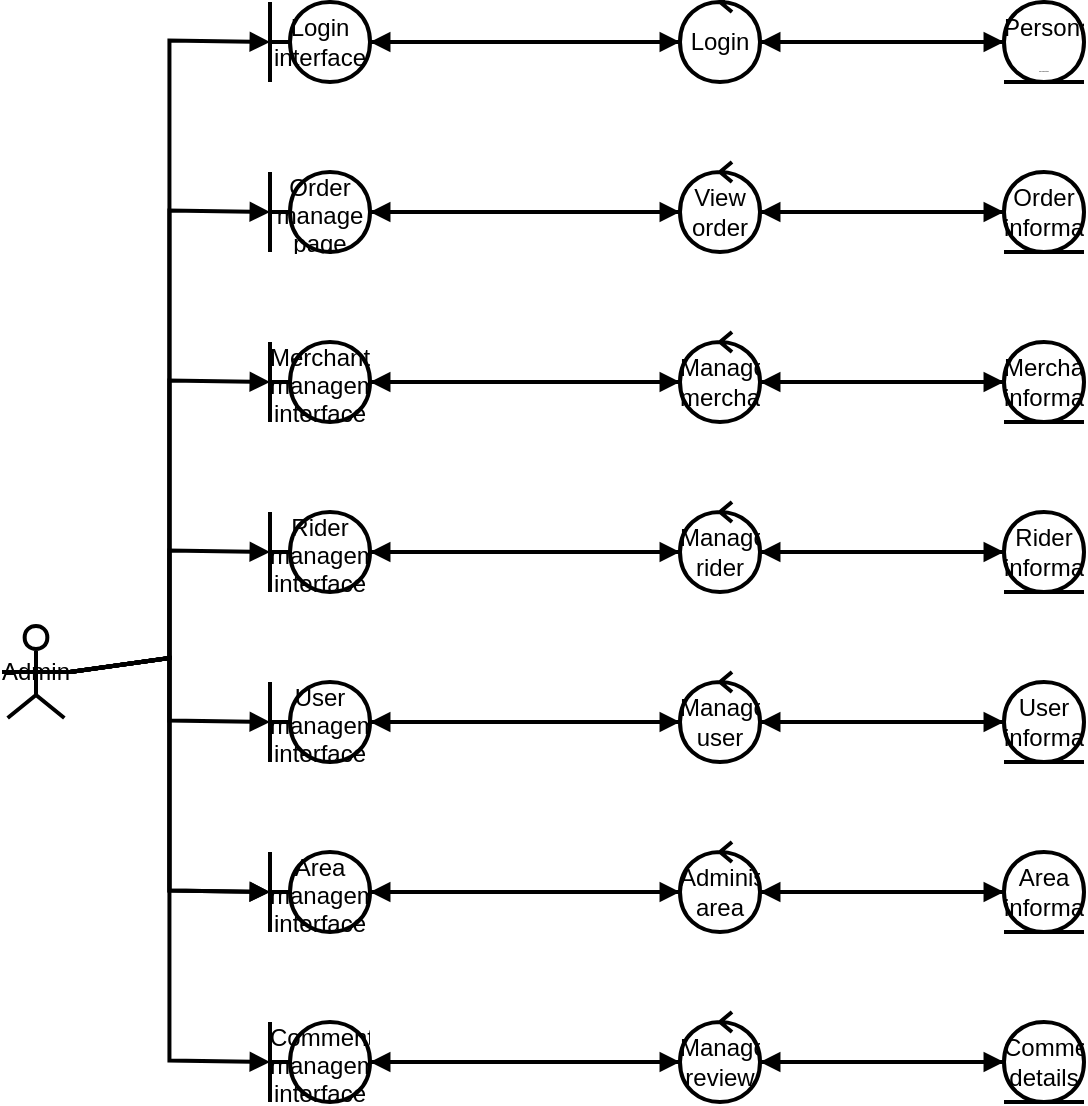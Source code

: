 <mxfile version="24.7.17">
  <diagram name="Page-1" id="Page-1">
    <mxGraphModel dx="729" dy="346" grid="1" gridSize="10" guides="1" tooltips="1" connect="1" arrows="1" fold="1" page="1" pageScale="1" pageWidth="827" pageHeight="1169" math="0" shadow="0">
      <root>
        <mxCell id="0" />
        <mxCell id="1" parent="0" />
        <UserObject label="&lt;div style=&quot;font-size: 1px&quot;&gt;&lt;p style=&quot;text-align:center;margin-left:0;margin-right:0;margin-top:0px;margin-bottom:0px;text-indent:0;vertical-align:middle;direction:ltr;&quot;&gt;&lt;font style=&quot;font-size:12px;font-family:0;color:#000000;direction:ltr;letter-spacing:0px;line-height:120%;opacity:1&quot;&gt;Admin&lt;/font&gt;&lt;/p&gt;&lt;/div&gt;" tags="Background" id="2">
          <mxCell style="verticalAlign=middle;align=center;overflow=width;vsdxID=1;fillColor=#FFFFFF;gradientColor=none;shape=stencil(rZNBDoIwEEVP06VNOyMga8R7EAFpRCAFFG4vOBioFcPC3fTz/p9mmDIM6iyqEgaibnR5TR4qbjKGRwagiizRqhkqhiHDIC11ctFlW8R0rqKRHKtbeR8TOvIhcsTRBaInRQJ3XsKJ+HOrySBtxyTt9lx6JHVAkutyd5J6sCm0KdzWfmmZJPCt9stLgk2hTa20N6flCGNUYKC5KtZRb3uq9yP1YP0tIf4S7Mt5rBuSzWBHrAe/Y76zQzFvZqrynBZ7+f1zkweJXgGGTw==);strokeColor=#000000;strokeWidth=2;spacingTop=-3;spacingBottom=-3;spacingLeft=-3;spacingRight=-3;points=[];labelBackgroundColor=none;rounded=0;html=1;whiteSpace=wrap;" parent="1" vertex="1">
            <mxGeometry x="13" y="400" width="34" height="46" as="geometry" />
          </mxCell>
        </UserObject>
        <UserObject label="&lt;div style=&quot;font-size: 1px&quot;&gt;&lt;p style=&quot;text-align:center;margin-left:0;margin-right:0;margin-top:0px;margin-bottom:0px;text-indent:0;vertical-align:middle;direction:ltr;&quot;&gt;&lt;font style=&quot;font-size:12px;font-family:0;color:#000000;direction:ltr;letter-spacing:0px;line-height:120%;opacity:1&quot;&gt;Login interface&lt;/font&gt;&lt;/p&gt;&lt;/div&gt;" tags="Background" id="4">
          <mxCell style="verticalAlign=middle;align=center;overflow=width;vsdxID=3;fillColor=#FFFFFF;gradientColor=none;shape=stencil(nZLdDsIgDIWfhksNtHE+wJzvsTjmiAgL+3G+vSN1mRCyLN71lK89UMow75qylQx41zv7kC9V9Q3DCwNQppFO9XPEsGCY19bJu7ODqUi3pSd99LSj7zBRHXBfAvxN8kTySuhtcMSKCP7qg8iO2ZlyE1BO8AWCBIQxhHt8V3xJJIwh8hUJX9i01crsnUw4xJDc6BmCy7N29Pz7onOwfn2ttKbN+T2PV2VO0Zph8QE=);strokeColor=#000000;strokeWidth=2;spacingTop=-3;spacingBottom=-3;spacingLeft=-3;spacingRight=-3;points=[];labelBackgroundColor=none;rounded=0;html=1;whiteSpace=wrap;" parent="1" vertex="1">
            <mxGeometry x="147" y="88" width="50" height="40" as="geometry" />
          </mxCell>
        </UserObject>
        <UserObject label="&lt;div style=&quot;font-size: 1px&quot;&gt;&lt;p style=&quot;text-align:center;margin-left:0;margin-right:0;margin-top:0px;margin-bottom:0px;text-indent:0;vertical-align:middle;direction:ltr;&quot;&gt;&lt;font style=&quot;font-size:12px;font-family:0;color:#000000;direction:ltr;letter-spacing:0px;line-height:120%;opacity:1&quot;&gt;Login&lt;/font&gt;&lt;/p&gt;&lt;/div&gt;" tags="Background" id="5">
          <mxCell style="verticalAlign=middle;align=center;overflow=width;vsdxID=4;fillColor=#FFFFFF;gradientColor=none;shape=stencil(tZLRDoIwDEW/Zo+Qrc3wAxD/g8iQRWRkgOLfu6US3EIIL7713p32Jl0Z5kNT9ooBH0Zr7uqlq7FheGYAumuU1aOrGBYM89pYdbNm6irSfelJXz3M00+YqY/7DuBvUpLkhcjrZAkVIfuVicjS7ETeDOQJvkCwAWEM4ZHYFV+MjeAoVmzE7oa2uju4lXB/MkR3ZmYyIAWk8g9jk3iuK9a/r3Xb0un8vse34iy6Myw+);strokeColor=#000000;strokeWidth=2;spacingTop=-3;spacingBottom=-3;spacingLeft=-3;spacingRight=-3;points=[];labelBackgroundColor=none;rounded=0;html=1;whiteSpace=wrap;" parent="1" vertex="1">
            <mxGeometry x="352" y="88" width="40" height="40" as="geometry" />
          </mxCell>
        </UserObject>
        <UserObject label="&lt;div style=&quot;font-size: 1px&quot;&gt;&lt;p style=&quot;text-align:center;margin-left:0;margin-right:0;margin-top:0px;margin-bottom:0px;text-indent:0;vertical-align:middle;direction:ltr;&quot;&gt;&lt;font style=&quot;font-size:12px;font-family:0;color:#000000;direction:ltr;letter-spacing:0px;line-height:120%;opacity:1&quot;&gt;Personal&lt;br/&gt;&lt;br/&gt;&lt;/font&gt;&lt;font style=&quot;font-size:NaNpx;font-family:0;color:#000000;direction:ltr;letter-spacing:0px;line-height:120%;opacity:1&quot;&gt;information&lt;/font&gt;&lt;/p&gt;&lt;/div&gt;" tags="Background" id="6">
          <mxCell style="verticalAlign=middle;align=center;overflow=width;vsdxID=5;fillColor=#FFFFFF;gradientColor=none;shape=stencil(jZJRDsIgDIZPw6MGaJwHmPMei2NCnLAwNufthVSCErLsrf352h9aCNSTbEdBOJ2cNQ/xUp2TBC6Ec6WlsMr5iEBDoO6NFXdrZt1hPraBDNHTLKHDinU0VHD6xuyE6RXJ22wRZf/sNz2w6lidUVs5aoxGiBcgyCHYY5vwKBSMM1tWsN00HZTeOZWt+cWrFpumdxRhH6Ql9WoYcMe/5/lSvYQfApoP);strokeColor=#000000;strokeWidth=2;spacingTop=-3;spacingBottom=-3;spacingLeft=-3;spacingRight=-3;points=[];labelBackgroundColor=none;rounded=0;html=1;whiteSpace=wrap;" parent="1" vertex="1">
            <mxGeometry x="514" y="88" width="40" height="40" as="geometry" />
          </mxCell>
        </UserObject>
        <UserObject label="&lt;div style=&quot;font-size: 1px&quot;&gt;&lt;p style=&quot;text-align:center;margin-left:0;margin-right:0;margin-top:0px;margin-bottom:0px;text-indent:0;vertical-align:middle;direction:ltr;&quot;&gt;&lt;font style=&quot;font-size:12px;font-family:0;color:#000000;direction:ltr;letter-spacing:0px;line-height:120%;opacity:1&quot;&gt;Order manage page&lt;br/&gt;&lt;/font&gt;&lt;/p&gt;&lt;/div&gt;" tags="Background" id="7">
          <mxCell style="verticalAlign=middle;align=center;overflow=width;vsdxID=6;fillColor=#FFFFFF;gradientColor=none;shape=stencil(nZLdDsIgDIWfhksNtHE+wJzvsTjmiAgL+3G+vSN1mRCyLN71lK89UMow75qylQx41zv7kC9V9Q3DCwNQppFO9XPEsGCY19bJu7ODqUi3pSd99LSj7zBRHXBfAvxN8kTySuhtcMSKCP7qg8iO2ZlyE1BO8AWCBIQxhHt8V3xJJIwh8hUJX9i01crsnUw4xJDc6BmCy7N29Pz7onOwfn2ttKbN+T2PV2VO0Zph8QE=);strokeColor=#000000;strokeWidth=2;spacingTop=-3;spacingBottom=-3;spacingLeft=-3;spacingRight=-3;points=[];labelBackgroundColor=none;rounded=0;html=1;whiteSpace=wrap;" parent="1" vertex="1">
            <mxGeometry x="147" y="173" width="50" height="40" as="geometry" />
          </mxCell>
        </UserObject>
        <UserObject label="&lt;div style=&quot;font-size: 1px&quot;&gt;&lt;p style=&quot;text-align:center;margin-left:0;margin-right:0;margin-top:0px;margin-bottom:0px;text-indent:0;vertical-align:middle;direction:ltr;&quot;&gt;&lt;font style=&quot;font-size:12px;font-family:0;color:#000000;direction:ltr;letter-spacing:0px;line-height:120%;opacity:1&quot;&gt;View order&lt;br/&gt;&lt;/font&gt;&lt;/p&gt;&lt;/div&gt;" tags="Background" id="8">
          <mxCell style="verticalAlign=middle;align=center;overflow=width;vsdxID=7;fillColor=#FFFFFF;gradientColor=none;shape=stencil(tZLRDoIwDEW/Zo+Qrc3wAxD/g8iQRWRkgOLfu6US3EIIL7713p32Jl0Z5kNT9ooBH0Zr7uqlq7FheGYAumuU1aOrGBYM89pYdbNm6irSfelJXz3M00+YqY/7DuBvUpLkhcjrZAkVIfuVicjS7ETeDOQJvkCwAWEM4ZHYFV+MjeAoVmzE7oa2uju4lXB/MkR3ZmYyIAWk8g9jk3iuK9a/r3Xb0un8vse34iy6Myw+);strokeColor=#000000;strokeWidth=2;spacingTop=-3;spacingBottom=-3;spacingLeft=-3;spacingRight=-3;points=[];labelBackgroundColor=none;rounded=0;html=1;whiteSpace=wrap;" parent="1" vertex="1">
            <mxGeometry x="352" y="173" width="40" height="40" as="geometry" />
          </mxCell>
        </UserObject>
        <UserObject label="&lt;div style=&quot;font-size: 1px&quot;&gt;&lt;p style=&quot;text-align:center;margin-left:0;margin-right:0;margin-top:0px;margin-bottom:0px;text-indent:0;vertical-align:middle;direction:ltr;&quot;&gt;&lt;font style=&quot;font-size:12px;font-family:0;color:#000000;direction:ltr;letter-spacing:0px;line-height:120%;opacity:1&quot;&gt;Order information&lt;br/&gt;&lt;/font&gt;&lt;/p&gt;&lt;/div&gt;" tags="Background" id="9">
          <mxCell style="verticalAlign=middle;align=center;overflow=width;vsdxID=8;fillColor=#FFFFFF;gradientColor=none;shape=stencil(jZJRDsIgDIZPw6MGaJwHmPMei2NCnLAwNufthVSCErLsrf352h9aCNSTbEdBOJ2cNQ/xUp2TBC6Ec6WlsMr5iEBDoO6NFXdrZt1hPraBDNHTLKHDinU0VHD6xuyE6RXJ22wRZf/sNz2w6lidUVs5aoxGiBcgyCHYY5vwKBSMM1tWsN00HZTeOZWt+cWrFpumdxRhH6Ql9WoYcMe/5/lSvYQfApoP);strokeColor=#000000;strokeWidth=2;spacingTop=-3;spacingBottom=-3;spacingLeft=-3;spacingRight=-3;points=[];labelBackgroundColor=none;rounded=0;html=1;whiteSpace=wrap;" parent="1" vertex="1">
            <mxGeometry x="514" y="173" width="40" height="40" as="geometry" />
          </mxCell>
        </UserObject>
        <UserObject label="&lt;div style=&quot;font-size: 1px&quot;&gt;&lt;p style=&quot;text-align:center;margin-left:0;margin-right:0;margin-top:0px;margin-bottom:0px;text-indent:0;vertical-align:middle;direction:ltr;&quot;&gt;&lt;font style=&quot;font-size:12px;font-family:0;color:#000000;direction:ltr;letter-spacing:0px;line-height:120%;opacity:1&quot;&gt;Manage rider&lt;br/&gt;&lt;/font&gt;&lt;/p&gt;&lt;/div&gt;" tags="Background" id="10">
          <mxCell style="verticalAlign=middle;align=center;overflow=width;vsdxID=9;fillColor=#FFFFFF;gradientColor=none;shape=stencil(tZLRDoIwDEW/Zo+Qrc3wAxD/g8iQRWRkgOLfu6US3EIIL7713p32Jl0Z5kNT9ooBH0Zr7uqlq7FheGYAumuU1aOrGBYM89pYdbNm6irSfelJXz3M00+YqY/7DuBvUpLkhcjrZAkVIfuVicjS7ETeDOQJvkCwAWEM4ZHYFV+MjeAoVmzE7oa2uju4lXB/MkR3ZmYyIAWk8g9jk3iuK9a/r3Xb0un8vse34iy6Myw+);strokeColor=#000000;strokeWidth=2;spacingTop=-3;spacingBottom=-3;spacingLeft=-3;spacingRight=-3;points=[];labelBackgroundColor=none;rounded=0;html=1;whiteSpace=wrap;" parent="1" vertex="1">
            <mxGeometry x="352" y="343" width="40" height="40" as="geometry" />
          </mxCell>
        </UserObject>
        <UserObject label="&lt;div style=&quot;font-size: 1px&quot;&gt;&lt;p style=&quot;text-align:center;margin-left:0;margin-right:0;margin-top:0px;margin-bottom:0px;text-indent:0;vertical-align:middle;direction:ltr;&quot;&gt;&lt;font style=&quot;font-size:12px;font-family:0;color:#000000;direction:ltr;letter-spacing:0px;line-height:120%;opacity:1&quot;&gt;Rider information&lt;br/&gt;&lt;/font&gt;&lt;/p&gt;&lt;/div&gt;" tags="Background" id="11">
          <mxCell style="verticalAlign=middle;align=center;overflow=width;vsdxID=10;fillColor=#FFFFFF;gradientColor=none;shape=stencil(jZJRDsIgDIZPw6MGaJwHmPMei2NCnLAwNufthVSCErLsrf352h9aCNSTbEdBOJ2cNQ/xUp2TBC6Ec6WlsMr5iEBDoO6NFXdrZt1hPraBDNHTLKHDinU0VHD6xuyE6RXJ22wRZf/sNz2w6lidUVs5aoxGiBcgyCHYY5vwKBSMM1tWsN00HZTeOZWt+cWrFpumdxRhH6Ql9WoYcMe/5/lSvYQfApoP);strokeColor=#000000;strokeWidth=2;spacingTop=-3;spacingBottom=-3;spacingLeft=-3;spacingRight=-3;points=[];labelBackgroundColor=none;rounded=0;html=1;whiteSpace=wrap;" parent="1" vertex="1">
            <mxGeometry x="514" y="343" width="40" height="40" as="geometry" />
          </mxCell>
        </UserObject>
        <UserObject label="&lt;div style=&quot;font-size: 1px&quot;&gt;&lt;p style=&quot;text-align:center;margin-left:0;margin-right:0;margin-top:0px;margin-bottom:0px;text-indent:0;vertical-align:middle;direction:ltr;&quot;&gt;&lt;font style=&quot;font-size:12px;font-family:0;color:#000000;direction:ltr;letter-spacing:0px;line-height:120%;opacity:1&quot;&gt;Manage user&lt;br/&gt;&lt;/font&gt;&lt;/p&gt;&lt;/div&gt;" tags="Background" id="12">
          <mxCell style="verticalAlign=middle;align=center;overflow=width;vsdxID=11;fillColor=#FFFFFF;gradientColor=none;shape=stencil(tZLRDoIwDEW/Zo+Qrc3wAxD/g8iQRWRkgOLfu6US3EIIL7713p32Jl0Z5kNT9ooBH0Zr7uqlq7FheGYAumuU1aOrGBYM89pYdbNm6irSfelJXz3M00+YqY/7DuBvUpLkhcjrZAkVIfuVicjS7ETeDOQJvkCwAWEM4ZHYFV+MjeAoVmzE7oa2uju4lXB/MkR3ZmYyIAWk8g9jk3iuK9a/r3Xb0un8vse34iy6Myw+);strokeColor=#000000;strokeWidth=2;spacingTop=-3;spacingBottom=-3;spacingLeft=-3;spacingRight=-3;points=[];labelBackgroundColor=none;rounded=0;html=1;whiteSpace=wrap;" parent="1" vertex="1">
            <mxGeometry x="352" y="428" width="40" height="40" as="geometry" />
          </mxCell>
        </UserObject>
        <UserObject label="&lt;div style=&quot;font-size: 1px&quot;&gt;&lt;p style=&quot;text-align:center;margin-left:0;margin-right:0;margin-top:0px;margin-bottom:0px;text-indent:0;vertical-align:middle;direction:ltr;&quot;&gt;&lt;font style=&quot;font-size:12px;font-family:0;color:#000000;direction:ltr;letter-spacing:0px;line-height:120%;opacity:1&quot;&gt;Administrative area&lt;br/&gt;&lt;/font&gt;&lt;/p&gt;&lt;/div&gt;" tags="Background" id="13">
          <mxCell style="verticalAlign=middle;align=center;overflow=width;vsdxID=12;fillColor=#FFFFFF;gradientColor=none;shape=stencil(tZLRDoIwDEW/Zo+Qrc3wAxD/g8iQRWRkgOLfu6US3EIIL7713p32Jl0Z5kNT9ooBH0Zr7uqlq7FheGYAumuU1aOrGBYM89pYdbNm6irSfelJXz3M00+YqY/7DuBvUpLkhcjrZAkVIfuVicjS7ETeDOQJvkCwAWEM4ZHYFV+MjeAoVmzE7oa2uju4lXB/MkR3ZmYyIAWk8g9jk3iuK9a/r3Xb0un8vse34iy6Myw+);strokeColor=#000000;strokeWidth=2;spacingTop=-3;spacingBottom=-3;spacingLeft=-3;spacingRight=-3;points=[];labelBackgroundColor=none;rounded=0;html=1;whiteSpace=wrap;" parent="1" vertex="1">
            <mxGeometry x="352" y="513" width="40" height="40" as="geometry" />
          </mxCell>
        </UserObject>
        <UserObject label="&lt;div style=&quot;font-size: 1px&quot;&gt;&lt;p style=&quot;text-align:center;margin-left:0;margin-right:0;margin-top:0px;margin-bottom:0px;text-indent:0;vertical-align:middle;direction:ltr;&quot;&gt;&lt;font style=&quot;font-size:12px;font-family:0;color:#000000;direction:ltr;letter-spacing:0px;line-height:120%;opacity:1&quot;&gt;Manage merchants&lt;br/&gt;&lt;/font&gt;&lt;/p&gt;&lt;/div&gt;" tags="Background" id="14">
          <mxCell style="verticalAlign=middle;align=center;overflow=width;vsdxID=13;fillColor=#FFFFFF;gradientColor=none;shape=stencil(tZLRDoIwDEW/Zo+Qrc3wAxD/g8iQRWRkgOLfu6US3EIIL7713p32Jl0Z5kNT9ooBH0Zr7uqlq7FheGYAumuU1aOrGBYM89pYdbNm6irSfelJXz3M00+YqY/7DuBvUpLkhcjrZAkVIfuVicjS7ETeDOQJvkCwAWEM4ZHYFV+MjeAoVmzE7oa2uju4lXB/MkR3ZmYyIAWk8g9jk3iuK9a/r3Xb0un8vse34iy6Myw+);strokeColor=#000000;strokeWidth=2;spacingTop=-3;spacingBottom=-3;spacingLeft=-3;spacingRight=-3;points=[];labelBackgroundColor=none;rounded=0;html=1;whiteSpace=wrap;" parent="1" vertex="1">
            <mxGeometry x="352" y="258" width="40" height="40" as="geometry" />
          </mxCell>
        </UserObject>
        <UserObject label="&lt;div style=&quot;font-size: 1px&quot;&gt;&lt;p style=&quot;text-align:center;margin-left:0;margin-right:0;margin-top:0px;margin-bottom:0px;text-indent:0;vertical-align:middle;direction:ltr;&quot;&gt;&lt;font style=&quot;font-size:12px;font-family:0;color:#000000;direction:ltr;letter-spacing:0px;line-height:120%;opacity:1&quot;&gt;Manage review&lt;br/&gt;&lt;/font&gt;&lt;/p&gt;&lt;/div&gt;" tags="Background" id="15">
          <mxCell style="verticalAlign=middle;align=center;overflow=width;vsdxID=14;fillColor=#FFFFFF;gradientColor=none;shape=stencil(tZLRDoIwDEW/Zo+Qrc3wAxD/g8iQRWRkgOLfu6US3EIIL7713p32Jl0Z5kNT9ooBH0Zr7uqlq7FheGYAumuU1aOrGBYM89pYdbNm6irSfelJXz3M00+YqY/7DuBvUpLkhcjrZAkVIfuVicjS7ETeDOQJvkCwAWEM4ZHYFV+MjeAoVmzE7oa2uju4lXB/MkR3ZmYyIAWk8g9jk3iuK9a/r3Xb0un8vse34iy6Myw+);strokeColor=#000000;strokeWidth=2;spacingTop=-3;spacingBottom=-3;spacingLeft=-3;spacingRight=-3;points=[];labelBackgroundColor=none;rounded=0;html=1;whiteSpace=wrap;" parent="1" vertex="1">
            <mxGeometry x="352" y="598" width="40" height="40" as="geometry" />
          </mxCell>
        </UserObject>
        <UserObject label="&lt;div style=&quot;font-size: 1px&quot;&gt;&lt;p style=&quot;text-align:center;margin-left:0;margin-right:0;margin-top:0px;margin-bottom:0px;text-indent:0;vertical-align:middle;direction:ltr;&quot;&gt;&lt;font style=&quot;font-size:12px;font-family:0;color:#000000;direction:ltr;letter-spacing:0px;line-height:120%;opacity:1&quot;&gt;Merchant management interface&lt;br/&gt;&lt;/font&gt;&lt;/p&gt;&lt;/div&gt;" tags="Background" id="16">
          <mxCell style="verticalAlign=middle;align=center;overflow=width;vsdxID=15;fillColor=#FFFFFF;gradientColor=none;shape=stencil(nZLdDsIgDIWfhksNtHE+wJzvsTjmiAgL+3G+vSN1mRCyLN71lK89UMow75qylQx41zv7kC9V9Q3DCwNQppFO9XPEsGCY19bJu7ODqUi3pSd99LSj7zBRHXBfAvxN8kTySuhtcMSKCP7qg8iO2ZlyE1BO8AWCBIQxhHt8V3xJJIwh8hUJX9i01crsnUw4xJDc6BmCy7N29Pz7onOwfn2ttKbN+T2PV2VO0Zph8QE=);strokeColor=#000000;strokeWidth=2;spacingTop=-3;spacingBottom=-3;spacingLeft=-3;spacingRight=-3;points=[];labelBackgroundColor=none;rounded=0;html=1;whiteSpace=wrap;" parent="1" vertex="1">
            <mxGeometry x="147" y="258" width="50" height="40" as="geometry" />
          </mxCell>
        </UserObject>
        <UserObject label="&lt;div style=&quot;font-size: 1px&quot;&gt;&lt;p style=&quot;text-align:center;margin-left:0;margin-right:0;margin-top:0px;margin-bottom:0px;text-indent:0;vertical-align:middle;direction:ltr;&quot;&gt;&lt;font style=&quot;font-size:12px;font-family:0;color:#000000;direction:ltr;letter-spacing:0px;line-height:120%;opacity:1&quot;&gt;Rider management interface&lt;br/&gt;&lt;/font&gt;&lt;/p&gt;&lt;/div&gt;" tags="Background" id="17">
          <mxCell style="verticalAlign=middle;align=center;overflow=width;vsdxID=16;fillColor=#FFFFFF;gradientColor=none;shape=stencil(nZLdDsIgDIWfhksNtHE+wJzvsTjmiAgL+3G+vSN1mRCyLN71lK89UMow75qylQx41zv7kC9V9Q3DCwNQppFO9XPEsGCY19bJu7ODqUi3pSd99LSj7zBRHXBfAvxN8kTySuhtcMSKCP7qg8iO2ZlyE1BO8AWCBIQxhHt8V3xJJIwh8hUJX9i01crsnUw4xJDc6BmCy7N29Pz7onOwfn2ttKbN+T2PV2VO0Zph8QE=);strokeColor=#000000;strokeWidth=2;spacingTop=-3;spacingBottom=-3;spacingLeft=-3;spacingRight=-3;points=[];labelBackgroundColor=none;rounded=0;html=1;whiteSpace=wrap;" parent="1" vertex="1">
            <mxGeometry x="147" y="343" width="50" height="40" as="geometry" />
          </mxCell>
        </UserObject>
        <UserObject label="&lt;div style=&quot;font-size: 1px&quot;&gt;&lt;p style=&quot;text-align:center;margin-left:0;margin-right:0;margin-top:0px;margin-bottom:0px;text-indent:0;vertical-align:middle;direction:ltr;&quot;&gt;&lt;font style=&quot;font-size:12px;font-family:0;color:#000000;direction:ltr;letter-spacing:0px;line-height:120%;opacity:1&quot;&gt;User management interface&lt;br/&gt;&lt;/font&gt;&lt;/p&gt;&lt;/div&gt;" tags="Background" id="18">
          <mxCell style="verticalAlign=middle;align=center;overflow=width;vsdxID=17;fillColor=#FFFFFF;gradientColor=none;shape=stencil(nZLdDsIgDIWfhksNtHE+wJzvsTjmiAgL+3G+vSN1mRCyLN71lK89UMow75qylQx41zv7kC9V9Q3DCwNQppFO9XPEsGCY19bJu7ODqUi3pSd99LSj7zBRHXBfAvxN8kTySuhtcMSKCP7qg8iO2ZlyE1BO8AWCBIQxhHt8V3xJJIwh8hUJX9i01crsnUw4xJDc6BmCy7N29Pz7onOwfn2ttKbN+T2PV2VO0Zph8QE=);strokeColor=#000000;strokeWidth=2;spacingTop=-3;spacingBottom=-3;spacingLeft=-3;spacingRight=-3;points=[];labelBackgroundColor=none;rounded=0;html=1;whiteSpace=wrap;" parent="1" vertex="1">
            <mxGeometry x="147" y="428" width="50" height="40" as="geometry" />
          </mxCell>
        </UserObject>
        <UserObject label="&lt;div style=&quot;font-size: 1px&quot;&gt;&lt;p style=&quot;text-align:center;margin-left:0;margin-right:0;margin-top:0px;margin-bottom:0px;text-indent:0;vertical-align:middle;direction:ltr;&quot;&gt;&lt;font style=&quot;font-size:12px;font-family:0;color:#000000;direction:ltr;letter-spacing:0px;line-height:120%;opacity:1&quot;&gt;Area management interface&lt;br/&gt;&lt;/font&gt;&lt;/p&gt;&lt;/div&gt;" tags="Background" id="19">
          <mxCell style="verticalAlign=middle;align=center;overflow=width;vsdxID=18;fillColor=#FFFFFF;gradientColor=none;shape=stencil(nZLdDsIgDIWfhksNtHE+wJzvsTjmiAgL+3G+vSN1mRCyLN71lK89UMow75qylQx41zv7kC9V9Q3DCwNQppFO9XPEsGCY19bJu7ODqUi3pSd99LSj7zBRHXBfAvxN8kTySuhtcMSKCP7qg8iO2ZlyE1BO8AWCBIQxhHt8V3xJJIwh8hUJX9i01crsnUw4xJDc6BmCy7N29Pz7onOwfn2ttKbN+T2PV2VO0Zph8QE=);strokeColor=#000000;strokeWidth=2;spacingTop=-3;spacingBottom=-3;spacingLeft=-3;spacingRight=-3;points=[];labelBackgroundColor=none;rounded=0;html=1;whiteSpace=wrap;" parent="1" vertex="1">
            <mxGeometry x="147" y="513" width="50" height="40" as="geometry" />
          </mxCell>
        </UserObject>
        <UserObject label="&lt;div style=&quot;font-size: 1px&quot;&gt;&lt;p style=&quot;text-align:center;margin-left:0;margin-right:0;margin-top:0px;margin-bottom:0px;text-indent:0;vertical-align:middle;direction:ltr;&quot;&gt;&lt;font style=&quot;font-size:12px;font-family:0;color:#000000;direction:ltr;letter-spacing:0px;line-height:120%;opacity:1&quot;&gt;Comment management interface&lt;br/&gt;&lt;/font&gt;&lt;/p&gt;&lt;/div&gt;" tags="Background" id="20">
          <mxCell style="verticalAlign=middle;align=center;overflow=width;vsdxID=19;fillColor=#FFFFFF;gradientColor=none;shape=stencil(nZLdDsIgDIWfhksNtHE+wJzvsTjmiAgL+3G+vSN1mRCyLN71lK89UMow75qylQx41zv7kC9V9Q3DCwNQppFO9XPEsGCY19bJu7ODqUi3pSd99LSj7zBRHXBfAvxN8kTySuhtcMSKCP7qg8iO2ZlyE1BO8AWCBIQxhHt8V3xJJIwh8hUJX9i01crsnUw4xJDc6BmCy7N29Pz7onOwfn2ttKbN+T2PV2VO0Zph8QE=);strokeColor=#000000;strokeWidth=2;spacingTop=-3;spacingBottom=-3;spacingLeft=-3;spacingRight=-3;points=[];labelBackgroundColor=none;rounded=0;html=1;whiteSpace=wrap;" parent="1" vertex="1">
            <mxGeometry x="147" y="598" width="50" height="40" as="geometry" />
          </mxCell>
        </UserObject>
        <UserObject label="&lt;div style=&quot;font-size: 1px&quot;&gt;&lt;p style=&quot;text-align:center;margin-left:0;margin-right:0;margin-top:0px;margin-bottom:0px;text-indent:0;vertical-align:middle;direction:ltr;&quot;&gt;&lt;font style=&quot;font-size:12px;font-family:0;color:#000000;direction:ltr;letter-spacing:0px;line-height:120%;opacity:1&quot;&gt;Merchant information&lt;br/&gt;&lt;/font&gt;&lt;/p&gt;&lt;/div&gt;" tags="Background" id="21">
          <mxCell style="verticalAlign=middle;align=center;overflow=width;vsdxID=20;fillColor=#FFFFFF;gradientColor=none;shape=stencil(jZJRDsIgDIZPw6MGaJwHmPMei2NCnLAwNufthVSCErLsrf352h9aCNSTbEdBOJ2cNQ/xUp2TBC6Ec6WlsMr5iEBDoO6NFXdrZt1hPraBDNHTLKHDinU0VHD6xuyE6RXJ22wRZf/sNz2w6lidUVs5aoxGiBcgyCHYY5vwKBSMM1tWsN00HZTeOZWt+cWrFpumdxRhH6Ql9WoYcMe/5/lSvYQfApoP);strokeColor=#000000;strokeWidth=2;spacingTop=-3;spacingBottom=-3;spacingLeft=-3;spacingRight=-3;points=[];labelBackgroundColor=none;rounded=0;html=1;whiteSpace=wrap;" parent="1" vertex="1">
            <mxGeometry x="514" y="258" width="40" height="40" as="geometry" />
          </mxCell>
        </UserObject>
        <UserObject label="&lt;div style=&quot;font-size: 1px&quot;&gt;&lt;p style=&quot;text-align:center;margin-left:0;margin-right:0;margin-top:0px;margin-bottom:0px;text-indent:0;vertical-align:middle;direction:ltr;&quot;&gt;&lt;font style=&quot;font-size:12px;font-family:0;color:#000000;direction:ltr;letter-spacing:0px;line-height:120%;opacity:1&quot;&gt;User information&lt;br/&gt;&lt;/font&gt;&lt;/p&gt;&lt;/div&gt;" tags="Background" id="22">
          <mxCell style="verticalAlign=middle;align=center;overflow=width;vsdxID=21;fillColor=#FFFFFF;gradientColor=none;shape=stencil(jZJRDsIgDIZPw6MGaJwHmPMei2NCnLAwNufthVSCErLsrf352h9aCNSTbEdBOJ2cNQ/xUp2TBC6Ec6WlsMr5iEBDoO6NFXdrZt1hPraBDNHTLKHDinU0VHD6xuyE6RXJ22wRZf/sNz2w6lidUVs5aoxGiBcgyCHYY5vwKBSMM1tWsN00HZTeOZWt+cWrFpumdxRhH6Ql9WoYcMe/5/lSvYQfApoP);strokeColor=#000000;strokeWidth=2;spacingTop=-3;spacingBottom=-3;spacingLeft=-3;spacingRight=-3;points=[];labelBackgroundColor=none;rounded=0;html=1;whiteSpace=wrap;" parent="1" vertex="1">
            <mxGeometry x="514" y="428" width="40" height="40" as="geometry" />
          </mxCell>
        </UserObject>
        <UserObject label="&lt;div style=&quot;font-size: 1px&quot;&gt;&lt;p style=&quot;text-align:center;margin-left:0;margin-right:0;margin-top:0px;margin-bottom:0px;text-indent:0;vertical-align:middle;direction:ltr;&quot;&gt;&lt;font style=&quot;font-size:12px;font-family:0;color:#000000;direction:ltr;letter-spacing:0px;line-height:120%;opacity:1&quot;&gt;Area information&lt;br/&gt;&lt;/font&gt;&lt;/p&gt;&lt;/div&gt;" tags="Background" id="23">
          <mxCell style="verticalAlign=middle;align=center;overflow=width;vsdxID=22;fillColor=#FFFFFF;gradientColor=none;shape=stencil(jZJRDsIgDIZPw6MGaJwHmPMei2NCnLAwNufthVSCErLsrf352h9aCNSTbEdBOJ2cNQ/xUp2TBC6Ec6WlsMr5iEBDoO6NFXdrZt1hPraBDNHTLKHDinU0VHD6xuyE6RXJ22wRZf/sNz2w6lidUVs5aoxGiBcgyCHYY5vwKBSMM1tWsN00HZTeOZWt+cWrFpumdxRhH6Ql9WoYcMe/5/lSvYQfApoP);strokeColor=#000000;strokeWidth=2;spacingTop=-3;spacingBottom=-3;spacingLeft=-3;spacingRight=-3;points=[];labelBackgroundColor=none;rounded=0;html=1;whiteSpace=wrap;" parent="1" vertex="1">
            <mxGeometry x="514" y="513" width="40" height="40" as="geometry" />
          </mxCell>
        </UserObject>
        <UserObject label="&lt;div style=&quot;font-size: 1px&quot;&gt;&lt;p style=&quot;text-align:center;margin-left:0;margin-right:0;margin-top:0px;margin-bottom:0px;text-indent:0;vertical-align:middle;direction:ltr;&quot;&gt;&lt;font style=&quot;font-size:12px;font-family:0;color:#000000;direction:ltr;letter-spacing:0px;line-height:120%;opacity:1&quot;&gt;Comment details&lt;br/&gt;&lt;/font&gt;&lt;/p&gt;&lt;/div&gt;" tags="Background" id="24">
          <mxCell style="verticalAlign=middle;align=center;overflow=width;vsdxID=23;fillColor=#FFFFFF;gradientColor=none;shape=stencil(jZJRDsIgDIZPw6MGaJwHmPMei2NCnLAwNufthVSCErLsrf352h9aCNSTbEdBOJ2cNQ/xUp2TBC6Ec6WlsMr5iEBDoO6NFXdrZt1hPraBDNHTLKHDinU0VHD6xuyE6RXJ22wRZf/sNz2w6lidUVs5aoxGiBcgyCHYY5vwKBSMM1tWsN00HZTeOZWt+cWrFpumdxRhH6Ql9WoYcMe/5/lSvYQfApoP);strokeColor=#000000;strokeWidth=2;spacingTop=-3;spacingBottom=-3;spacingLeft=-3;spacingRight=-3;points=[];labelBackgroundColor=none;rounded=0;html=1;whiteSpace=wrap;" parent="1" vertex="1">
            <mxGeometry x="514" y="598" width="40" height="40" as="geometry" />
          </mxCell>
        </UserObject>
        <UserObject label="" tags="Background" id="25">
          <mxCell style="vsdxID=24;edgeStyle=none;startArrow=none;endArrow=block;startSize=5;endSize=5;strokeWidth=2;spacingTop=0;spacingBottom=0;spacingLeft=0;spacingRight=0;verticalAlign=middle;html=1;labelBackgroundColor=#ffffff;rounded=0;exitX=0;exitY=0.5;exitDx=0;exitDy=0;exitPerimeter=0;entryX=1;entryY=0.5;entryDx=0;entryDy=0;entryPerimeter=0;" parent="1" source="10" target="17" edge="1">
            <mxGeometry relative="1" as="geometry">
              <mxPoint x="78" y="102" as="offset" />
              <Array as="points">
                <mxPoint x="274.5" y="363" />
                <mxPoint x="274.5" y="363" />
              </Array>
            </mxGeometry>
          </mxCell>
        </UserObject>
        <UserObject label="" tags="Background" id="26">
          <mxCell style="vsdxID=25;edgeStyle=none;startArrow=none;endArrow=block;startSize=5;endSize=5;strokeWidth=2;spacingTop=0;spacingBottom=0;spacingLeft=0;spacingRight=0;verticalAlign=middle;html=1;labelBackgroundColor=#ffffff;rounded=0;exitX=0;exitY=0.5;exitDx=0;exitDy=0;exitPerimeter=0;entryX=1;entryY=0.5;entryDx=0;entryDy=0;entryPerimeter=0;" parent="1" source="13" target="19" edge="1">
            <mxGeometry relative="1" as="geometry">
              <mxPoint x="78" y="102" as="offset" />
              <Array as="points">
                <mxPoint x="274.5" y="533" />
                <mxPoint x="274.5" y="533" />
              </Array>
            </mxGeometry>
          </mxCell>
        </UserObject>
        <UserObject label="" tags="Background" id="27">
          <mxCell style="vsdxID=26;edgeStyle=none;startArrow=none;endArrow=block;startSize=5;endSize=5;strokeWidth=2;spacingTop=0;spacingBottom=0;spacingLeft=0;spacingRight=0;verticalAlign=middle;html=1;labelBackgroundColor=#ffffff;rounded=0;exitX=0;exitY=0.5;exitDx=0;exitDy=0;exitPerimeter=0;entryX=1;entryY=0.5;entryDx=0;entryDy=0;entryPerimeter=0;" parent="1" source="8" target="7" edge="1">
            <mxGeometry relative="1" as="geometry">
              <mxPoint x="78" y="102" as="offset" />
              <Array as="points">
                <mxPoint x="274.5" y="193" />
                <mxPoint x="274.5" y="193" />
              </Array>
            </mxGeometry>
          </mxCell>
        </UserObject>
        <UserObject label="" tags="Background" id="28">
          <mxCell style="vsdxID=27;edgeStyle=none;startArrow=none;endArrow=block;startSize=5;endSize=5;strokeWidth=2;spacingTop=0;spacingBottom=0;spacingLeft=0;spacingRight=0;verticalAlign=middle;html=1;labelBackgroundColor=#ffffff;rounded=0;exitX=1;exitY=0.5;exitDx=0;exitDy=0;exitPerimeter=0;entryX=0;entryY=0.5;entryDx=0;entryDy=0;entryPerimeter=0;" parent="1" source="2" target="7" edge="1">
            <mxGeometry relative="1" as="geometry">
              <mxPoint x="-50" y="-10" as="offset" />
              <Array as="points">
                <mxPoint x="96.72" y="416" />
                <mxPoint x="96.72" y="192.22" />
              </Array>
            </mxGeometry>
          </mxCell>
        </UserObject>
        <UserObject label="" tags="Background" id="29">
          <mxCell style="vsdxID=28;edgeStyle=none;startArrow=none;endArrow=block;startSize=5;endSize=5;strokeWidth=2;spacingTop=0;spacingBottom=0;spacingLeft=0;spacingRight=0;verticalAlign=middle;html=1;labelBackgroundColor=#ffffff;rounded=0;exitX=1;exitY=0.5;exitDx=0;exitDy=0;exitPerimeter=0;entryX=0;entryY=0.5;entryDx=0;entryDy=0;entryPerimeter=0;" parent="1" source="19" target="13" edge="1">
            <mxGeometry relative="1" as="geometry">
              <mxPoint x="-78" y="102" as="offset" />
              <Array as="points">
                <mxPoint x="274.5" y="533" />
                <mxPoint x="274.5" y="533" />
              </Array>
            </mxGeometry>
          </mxCell>
        </UserObject>
        <UserObject label="" tags="Background" id="30">
          <mxCell style="vsdxID=29;edgeStyle=none;startArrow=none;endArrow=block;startSize=5;endSize=5;strokeWidth=2;spacingTop=0;spacingBottom=0;spacingLeft=0;spacingRight=0;verticalAlign=middle;html=1;labelBackgroundColor=#ffffff;rounded=0;exitX=0;exitY=0.5;exitDx=0;exitDy=0;exitPerimeter=0;entryX=1;entryY=0.5;entryDx=0;entryDy=0;entryPerimeter=0;" parent="1" source="6" target="5" edge="1">
            <mxGeometry relative="1" as="geometry">
              <mxPoint x="61" y="102" as="offset" />
              <Array as="points">
                <mxPoint x="453" y="108" />
                <mxPoint x="453" y="108" />
              </Array>
            </mxGeometry>
          </mxCell>
        </UserObject>
        <UserObject label="" tags="Background" id="31">
          <mxCell style="vsdxID=30;edgeStyle=none;startArrow=none;endArrow=block;startSize=5;endSize=5;strokeWidth=2;spacingTop=0;spacingBottom=0;spacingLeft=0;spacingRight=0;verticalAlign=middle;html=1;labelBackgroundColor=#ffffff;rounded=0;exitX=1;exitY=0.5;exitDx=0;exitDy=0;exitPerimeter=0;entryX=0;entryY=0.5;entryDx=0;entryDy=0;entryPerimeter=0;" parent="1" source="7" target="8" edge="1">
            <mxGeometry relative="1" as="geometry">
              <mxPoint x="-78" y="102" as="offset" />
              <Array as="points">
                <mxPoint x="274.5" y="193" />
                <mxPoint x="274.5" y="193" />
              </Array>
            </mxGeometry>
          </mxCell>
        </UserObject>
        <UserObject label="" tags="Background" id="32">
          <mxCell style="vsdxID=31;edgeStyle=none;startArrow=none;endArrow=block;startSize=5;endSize=5;strokeWidth=2;spacingTop=0;spacingBottom=0;spacingLeft=0;spacingRight=0;verticalAlign=middle;html=1;labelBackgroundColor=#ffffff;rounded=0;exitX=1;exitY=0.5;exitDx=0;exitDy=0;exitPerimeter=0;entryX=0;entryY=0.5;entryDx=0;entryDy=0;entryPerimeter=0;" parent="1" source="4" target="5" edge="1">
            <mxGeometry relative="1" as="geometry">
              <mxPoint x="-78" y="102" as="offset" />
              <Array as="points">
                <mxPoint x="274.5" y="108" />
                <mxPoint x="274.5" y="108" />
              </Array>
            </mxGeometry>
          </mxCell>
        </UserObject>
        <UserObject label="" tags="Background" id="33">
          <mxCell style="vsdxID=32;edgeStyle=none;startArrow=none;endArrow=block;startSize=5;endSize=5;strokeWidth=2;spacingTop=0;spacingBottom=0;spacingLeft=0;spacingRight=0;verticalAlign=middle;html=1;labelBackgroundColor=#ffffff;rounded=0;exitX=0;exitY=0.5;exitDx=0;exitDy=0;exitPerimeter=0;entryX=1;entryY=0.5;entryDx=0;entryDy=0;entryPerimeter=0;" parent="1" source="11" target="10" edge="1">
            <mxGeometry relative="1" as="geometry">
              <mxPoint x="61" y="102" as="offset" />
              <Array as="points">
                <mxPoint x="453" y="363" />
                <mxPoint x="453" y="363" />
              </Array>
            </mxGeometry>
          </mxCell>
        </UserObject>
        <UserObject label="" tags="Background" id="34">
          <mxCell style="vsdxID=33;edgeStyle=none;startArrow=none;endArrow=block;startSize=5;endSize=5;strokeWidth=2;spacingTop=0;spacingBottom=0;spacingLeft=0;spacingRight=0;verticalAlign=middle;html=1;labelBackgroundColor=#ffffff;rounded=0;exitX=1;exitY=0.5;exitDx=0;exitDy=0;exitPerimeter=0;entryX=0;entryY=0.5;entryDx=0;entryDy=0;entryPerimeter=0;" parent="1" source="5" target="6" edge="1">
            <mxGeometry relative="1" as="geometry">
              <mxPoint x="-61" y="102" as="offset" />
              <Array as="points">
                <mxPoint x="453" y="108" />
                <mxPoint x="453" y="108" />
              </Array>
            </mxGeometry>
          </mxCell>
        </UserObject>
        <UserObject label="" tags="Background" id="35">
          <mxCell style="vsdxID=34;edgeStyle=none;startArrow=none;endArrow=block;startSize=5;endSize=5;strokeWidth=2;spacingTop=0;spacingBottom=0;spacingLeft=0;spacingRight=0;verticalAlign=middle;html=1;labelBackgroundColor=#ffffff;rounded=0;exitX=1;exitY=0.5;exitDx=0;exitDy=0;exitPerimeter=0;entryX=0;entryY=0.5;entryDx=0;entryDy=0;entryPerimeter=0;" parent="1" source="2" target="4" edge="1">
            <mxGeometry relative="1" as="geometry">
              <mxPoint x="-50" y="-53" as="offset" />
              <Array as="points">
                <mxPoint x="96.72" y="416" />
                <mxPoint x="96.72" y="107.22" />
              </Array>
            </mxGeometry>
          </mxCell>
        </UserObject>
        <UserObject label="" tags="Background" id="36">
          <mxCell style="vsdxID=35;edgeStyle=none;startArrow=none;endArrow=block;startSize=5;endSize=5;strokeWidth=2;spacingTop=0;spacingBottom=0;spacingLeft=0;spacingRight=0;verticalAlign=middle;html=1;labelBackgroundColor=#ffffff;rounded=0;exitX=1;exitY=0.5;exitDx=0;exitDy=0;exitPerimeter=0;entryX=0;entryY=0.5;entryDx=0;entryDy=0;entryPerimeter=0;" parent="1" source="17" target="10" edge="1">
            <mxGeometry relative="1" as="geometry">
              <mxPoint x="-78" y="102" as="offset" />
              <Array as="points">
                <mxPoint x="274.5" y="363" />
                <mxPoint x="274.5" y="363" />
              </Array>
            </mxGeometry>
          </mxCell>
        </UserObject>
        <UserObject label="" tags="Background" id="37">
          <mxCell style="vsdxID=36;edgeStyle=none;startArrow=none;endArrow=block;startSize=5;endSize=5;strokeWidth=2;spacingTop=0;spacingBottom=0;spacingLeft=0;spacingRight=0;verticalAlign=middle;html=1;labelBackgroundColor=#ffffff;rounded=0;exitX=1;exitY=0.5;exitDx=0;exitDy=0;exitPerimeter=0;entryX=0;entryY=0.5;entryDx=0;entryDy=0;entryPerimeter=0;" parent="1" source="2" target="17" edge="1">
            <mxGeometry relative="1" as="geometry">
              <mxPoint x="-50" y="75" as="offset" />
              <Array as="points">
                <mxPoint x="96.72" y="416" />
                <mxPoint x="96.72" y="362.22" />
              </Array>
            </mxGeometry>
          </mxCell>
        </UserObject>
        <UserObject label="" tags="Background" id="38">
          <mxCell style="vsdxID=37;edgeStyle=none;startArrow=none;endArrow=block;startSize=5;endSize=5;strokeWidth=2;spacingTop=0;spacingBottom=0;spacingLeft=0;spacingRight=0;verticalAlign=middle;html=1;labelBackgroundColor=#ffffff;rounded=0;exitX=1;exitY=0.5;exitDx=0;exitDy=0;exitPerimeter=0;entryX=0;entryY=0.5;entryDx=0;entryDy=0;entryPerimeter=0;" parent="1" source="13" target="23" edge="1">
            <mxGeometry relative="1" as="geometry">
              <mxPoint x="-61" y="102" as="offset" />
              <Array as="points">
                <mxPoint x="453" y="533" />
                <mxPoint x="453" y="533" />
              </Array>
            </mxGeometry>
          </mxCell>
        </UserObject>
        <UserObject label="" tags="Background" id="39">
          <mxCell style="vsdxID=38;edgeStyle=none;startArrow=none;endArrow=block;startSize=5;endSize=5;strokeWidth=2;spacingTop=0;spacingBottom=0;spacingLeft=0;spacingRight=0;verticalAlign=middle;html=1;labelBackgroundColor=#ffffff;rounded=0;exitX=1;exitY=0.5;exitDx=0;exitDy=0;exitPerimeter=0;entryX=0;entryY=0.5;entryDx=0;entryDy=0;entryPerimeter=0;" parent="1" source="2" target="19" edge="1">
            <mxGeometry relative="1" as="geometry">
              <mxPoint x="-50" y="159" as="offset" />
              <Array as="points">
                <mxPoint x="96.72" y="416" />
                <mxPoint x="96.72" y="532.22" />
              </Array>
            </mxGeometry>
          </mxCell>
        </UserObject>
        <UserObject label="" tags="Background" id="40">
          <mxCell style="vsdxID=39;edgeStyle=none;startArrow=none;endArrow=block;startSize=5;endSize=5;strokeWidth=2;spacingTop=0;spacingBottom=0;spacingLeft=0;spacingRight=0;verticalAlign=middle;html=1;labelBackgroundColor=#ffffff;rounded=0;exitX=1;exitY=0.5;exitDx=0;exitDy=0;exitPerimeter=0;entryX=0;entryY=0.5;entryDx=0;entryDy=0;entryPerimeter=0;" parent="1" source="2" target="19" edge="1">
            <mxGeometry relative="1" as="geometry">
              <mxPoint x="-50" y="159" as="offset" />
              <Array as="points">
                <mxPoint x="96.72" y="416" />
                <mxPoint x="96.72" y="532.22" />
              </Array>
            </mxGeometry>
          </mxCell>
        </UserObject>
        <UserObject label="" tags="Background" id="41">
          <mxCell style="vsdxID=40;edgeStyle=none;startArrow=none;endArrow=block;startSize=5;endSize=5;strokeWidth=2;spacingTop=0;spacingBottom=0;spacingLeft=0;spacingRight=0;verticalAlign=middle;html=1;labelBackgroundColor=#ffffff;rounded=0;exitX=1;exitY=0.5;exitDx=0;exitDy=0;exitPerimeter=0;entryX=0;entryY=0.5;entryDx=0;entryDy=0;entryPerimeter=0;" parent="1" source="10" target="11" edge="1">
            <mxGeometry relative="1" as="geometry">
              <mxPoint x="-61" y="102" as="offset" />
              <Array as="points">
                <mxPoint x="453" y="363" />
                <mxPoint x="453" y="363" />
              </Array>
            </mxGeometry>
          </mxCell>
        </UserObject>
        <UserObject label="" tags="Background" id="42">
          <mxCell style="vsdxID=41;edgeStyle=none;startArrow=none;endArrow=block;startSize=5;endSize=5;strokeWidth=2;spacingTop=0;spacingBottom=0;spacingLeft=0;spacingRight=0;verticalAlign=middle;html=1;labelBackgroundColor=#ffffff;rounded=0;exitX=0;exitY=0.5;exitDx=0;exitDy=0;exitPerimeter=0;entryX=1;entryY=0.5;entryDx=0;entryDy=0;entryPerimeter=0;" parent="1" source="9" target="8" edge="1">
            <mxGeometry relative="1" as="geometry">
              <mxPoint x="61" y="101" as="offset" />
              <Array as="points">
                <mxPoint x="453" y="193" />
                <mxPoint x="453" y="193" />
              </Array>
            </mxGeometry>
          </mxCell>
        </UserObject>
        <UserObject label="" tags="Background" id="43">
          <mxCell style="vsdxID=42;edgeStyle=none;startArrow=none;endArrow=block;startSize=5;endSize=5;strokeWidth=2;spacingTop=0;spacingBottom=0;spacingLeft=0;spacingRight=0;verticalAlign=middle;html=1;labelBackgroundColor=#ffffff;rounded=0;exitX=0;exitY=0.5;exitDx=0;exitDy=0;exitPerimeter=0;entryX=1;entryY=0.5;entryDx=0;entryDy=0;entryPerimeter=0;" parent="1" source="5" target="4" edge="1">
            <mxGeometry relative="1" as="geometry">
              <mxPoint x="78" y="102" as="offset" />
              <Array as="points">
                <mxPoint x="274.5" y="108" />
                <mxPoint x="274.5" y="108" />
              </Array>
            </mxGeometry>
          </mxCell>
        </UserObject>
        <UserObject label="" tags="Background" id="44">
          <mxCell style="vsdxID=43;edgeStyle=none;startArrow=none;endArrow=block;startSize=5;endSize=5;strokeWidth=2;spacingTop=0;spacingBottom=0;spacingLeft=0;spacingRight=0;verticalAlign=middle;html=1;labelBackgroundColor=#ffffff;rounded=0;exitX=1;exitY=0.5;exitDx=0;exitDy=0;exitPerimeter=0;entryX=0;entryY=0.5;entryDx=0;entryDy=0;entryPerimeter=0;" parent="1" source="2" target="16" edge="1">
            <mxGeometry relative="1" as="geometry">
              <mxPoint x="-50" y="32" as="offset" />
              <Array as="points">
                <mxPoint x="96.72" y="416" />
                <mxPoint x="96.72" y="277.22" />
              </Array>
            </mxGeometry>
          </mxCell>
        </UserObject>
        <UserObject label="" tags="Background" id="45">
          <mxCell style="vsdxID=44;edgeStyle=none;startArrow=none;endArrow=block;startSize=5;endSize=5;strokeWidth=2;spacingTop=0;spacingBottom=0;spacingLeft=0;spacingRight=0;verticalAlign=middle;html=1;labelBackgroundColor=#ffffff;rounded=0;exitX=0;exitY=0.5;exitDx=0;exitDy=0;exitPerimeter=0;entryX=1;entryY=0.5;entryDx=0;entryDy=0;entryPerimeter=0;" parent="1" source="23" target="13" edge="1">
            <mxGeometry relative="1" as="geometry">
              <mxPoint x="61" y="102" as="offset" />
              <Array as="points">
                <mxPoint x="453" y="533" />
                <mxPoint x="453" y="533" />
              </Array>
            </mxGeometry>
          </mxCell>
        </UserObject>
        <UserObject label="" tags="Background" id="46">
          <mxCell style="vsdxID=45;edgeStyle=none;startArrow=none;endArrow=block;startSize=5;endSize=5;strokeWidth=2;spacingTop=0;spacingBottom=0;spacingLeft=0;spacingRight=0;verticalAlign=middle;html=1;labelBackgroundColor=#ffffff;rounded=0;exitX=1;exitY=0.5;exitDx=0;exitDy=0;exitPerimeter=0;entryX=0;entryY=0.5;entryDx=0;entryDy=0;entryPerimeter=0;" parent="1" source="2" target="18" edge="1">
            <mxGeometry relative="1" as="geometry">
              <mxPoint x="-50" y="117" as="offset" />
              <Array as="points">
                <mxPoint x="96.72" y="416" />
                <mxPoint x="96.72" y="447.22" />
              </Array>
            </mxGeometry>
          </mxCell>
        </UserObject>
        <UserObject label="" tags="Background" id="47">
          <mxCell style="vsdxID=46;edgeStyle=none;startArrow=none;endArrow=block;startSize=5;endSize=5;strokeWidth=2;spacingTop=0;spacingBottom=0;spacingLeft=0;spacingRight=0;verticalAlign=middle;html=1;labelBackgroundColor=#ffffff;rounded=0;exitX=1;exitY=0.5;exitDx=0;exitDy=0;exitPerimeter=0;entryX=0;entryY=0.5;entryDx=0;entryDy=0;entryPerimeter=0;" parent="1" source="2" target="20" edge="1">
            <mxGeometry relative="1" as="geometry">
              <mxPoint x="-50" y="202" as="offset" />
              <Array as="points">
                <mxPoint x="96.72" y="416" />
                <mxPoint x="96.72" y="617.22" />
              </Array>
            </mxGeometry>
          </mxCell>
        </UserObject>
        <UserObject label="" tags="Background" id="48">
          <mxCell style="vsdxID=47;edgeStyle=none;startArrow=none;endArrow=block;startSize=5;endSize=5;strokeWidth=2;spacingTop=0;spacingBottom=0;spacingLeft=0;spacingRight=0;verticalAlign=middle;html=1;labelBackgroundColor=#ffffff;rounded=0;exitX=1;exitY=0.5;exitDx=0;exitDy=0;exitPerimeter=0;entryX=0;entryY=0.5;entryDx=0;entryDy=0;entryPerimeter=0;" parent="1" source="16" target="14" edge="1">
            <mxGeometry relative="1" as="geometry">
              <mxPoint x="-78" y="102" as="offset" />
              <Array as="points">
                <mxPoint x="274.5" y="278" />
                <mxPoint x="274.5" y="278" />
              </Array>
            </mxGeometry>
          </mxCell>
        </UserObject>
        <UserObject label="" tags="Background" id="49">
          <mxCell style="vsdxID=48;edgeStyle=none;startArrow=none;endArrow=block;startSize=5;endSize=5;strokeWidth=2;spacingTop=0;spacingBottom=0;spacingLeft=0;spacingRight=0;verticalAlign=middle;html=1;labelBackgroundColor=#ffffff;rounded=0;exitX=0;exitY=0.5;exitDx=0;exitDy=0;exitPerimeter=0;entryX=1;entryY=0.5;entryDx=0;entryDy=0;entryPerimeter=0;" parent="1" source="14" target="16" edge="1">
            <mxGeometry relative="1" as="geometry">
              <mxPoint x="78" y="102" as="offset" />
              <Array as="points">
                <mxPoint x="274.5" y="278" />
                <mxPoint x="274.5" y="278" />
              </Array>
            </mxGeometry>
          </mxCell>
        </UserObject>
        <UserObject label="" tags="Background" id="50">
          <mxCell style="vsdxID=49;edgeStyle=none;startArrow=none;endArrow=block;startSize=5;endSize=5;strokeWidth=2;spacingTop=0;spacingBottom=0;spacingLeft=0;spacingRight=0;verticalAlign=middle;html=1;labelBackgroundColor=#ffffff;rounded=0;exitX=1;exitY=0.5;exitDx=0;exitDy=0;exitPerimeter=0;entryX=0;entryY=0.5;entryDx=0;entryDy=0;entryPerimeter=0;" parent="1" source="14" target="21" edge="1">
            <mxGeometry relative="1" as="geometry">
              <mxPoint x="-61" y="102" as="offset" />
              <Array as="points">
                <mxPoint x="453" y="278" />
                <mxPoint x="453" y="278" />
              </Array>
            </mxGeometry>
          </mxCell>
        </UserObject>
        <UserObject label="" tags="Background" id="51">
          <mxCell style="vsdxID=50;edgeStyle=none;startArrow=none;endArrow=block;startSize=5;endSize=5;strokeWidth=2;spacingTop=0;spacingBottom=0;spacingLeft=0;spacingRight=0;verticalAlign=middle;html=1;labelBackgroundColor=#ffffff;rounded=0;exitX=0;exitY=0.5;exitDx=0;exitDy=0;exitPerimeter=0;entryX=1;entryY=0.5;entryDx=0;entryDy=0;entryPerimeter=0;" parent="1" source="21" target="14" edge="1">
            <mxGeometry relative="1" as="geometry">
              <mxPoint x="61" y="102" as="offset" />
              <Array as="points">
                <mxPoint x="453" y="278" />
                <mxPoint x="453" y="278" />
              </Array>
            </mxGeometry>
          </mxCell>
        </UserObject>
        <UserObject label="" tags="Background" id="52">
          <mxCell style="vsdxID=51;edgeStyle=none;startArrow=none;endArrow=block;startSize=5;endSize=5;strokeWidth=2;spacingTop=0;spacingBottom=0;spacingLeft=0;spacingRight=0;verticalAlign=middle;html=1;labelBackgroundColor=#ffffff;rounded=0;exitX=1;exitY=0.5;exitDx=0;exitDy=0;exitPerimeter=0;entryX=0;entryY=0.5;entryDx=0;entryDy=0;entryPerimeter=0;" parent="1" source="8" target="9" edge="1">
            <mxGeometry relative="1" as="geometry">
              <mxPoint x="-61" y="102" as="offset" />
              <Array as="points">
                <mxPoint x="453" y="193" />
                <mxPoint x="453" y="193" />
              </Array>
            </mxGeometry>
          </mxCell>
        </UserObject>
        <UserObject label="" tags="Background" id="53">
          <mxCell style="vsdxID=52;edgeStyle=none;startArrow=none;endArrow=block;startSize=5;endSize=5;strokeWidth=2;spacingTop=0;spacingBottom=0;spacingLeft=0;spacingRight=0;verticalAlign=middle;html=1;labelBackgroundColor=#ffffff;rounded=0;exitX=1;exitY=0.5;exitDx=0;exitDy=0;exitPerimeter=0;entryX=0;entryY=0.5;entryDx=0;entryDy=0;entryPerimeter=0;" parent="1" source="12" target="22" edge="1">
            <mxGeometry relative="1" as="geometry">
              <mxPoint x="-61" y="102" as="offset" />
              <Array as="points">
                <mxPoint x="453" y="448" />
                <mxPoint x="453" y="448" />
              </Array>
            </mxGeometry>
          </mxCell>
        </UserObject>
        <UserObject label="" tags="Background" id="54">
          <mxCell style="vsdxID=53;edgeStyle=none;startArrow=none;endArrow=block;startSize=5;endSize=5;strokeWidth=2;spacingTop=0;spacingBottom=0;spacingLeft=0;spacingRight=0;verticalAlign=middle;html=1;labelBackgroundColor=#ffffff;rounded=0;exitX=0;exitY=0.5;exitDx=0;exitDy=0;exitPerimeter=0;entryX=1;entryY=0.5;entryDx=0;entryDy=0;entryPerimeter=0;" parent="1" source="22" target="12" edge="1">
            <mxGeometry relative="1" as="geometry">
              <mxPoint x="61" y="102" as="offset" />
              <Array as="points">
                <mxPoint x="453" y="448" />
                <mxPoint x="453" y="448" />
              </Array>
            </mxGeometry>
          </mxCell>
        </UserObject>
        <UserObject label="" tags="Background" id="55">
          <mxCell style="vsdxID=54;edgeStyle=none;startArrow=none;endArrow=block;startSize=5;endSize=5;strokeWidth=2;spacingTop=0;spacingBottom=0;spacingLeft=0;spacingRight=0;verticalAlign=middle;html=1;labelBackgroundColor=#ffffff;rounded=0;exitX=0;exitY=0.5;exitDx=0;exitDy=0;exitPerimeter=0;entryX=1;entryY=0.5;entryDx=0;entryDy=0;entryPerimeter=0;" parent="1" source="12" target="18" edge="1">
            <mxGeometry relative="1" as="geometry">
              <mxPoint x="78" y="102" as="offset" />
              <Array as="points">
                <mxPoint x="274.5" y="448" />
                <mxPoint x="274.5" y="448" />
              </Array>
            </mxGeometry>
          </mxCell>
        </UserObject>
        <UserObject label="" tags="Background" id="56">
          <mxCell style="vsdxID=55;edgeStyle=none;startArrow=none;endArrow=block;startSize=5;endSize=5;strokeWidth=2;spacingTop=0;spacingBottom=0;spacingLeft=0;spacingRight=0;verticalAlign=middle;html=1;labelBackgroundColor=#ffffff;rounded=0;exitX=1;exitY=0.5;exitDx=0;exitDy=0;exitPerimeter=0;entryX=0;entryY=0.5;entryDx=0;entryDy=0;entryPerimeter=0;" parent="1" source="18" target="12" edge="1">
            <mxGeometry relative="1" as="geometry">
              <mxPoint x="-78" y="102" as="offset" />
              <Array as="points">
                <mxPoint x="274.5" y="448" />
                <mxPoint x="274.5" y="448" />
              </Array>
            </mxGeometry>
          </mxCell>
        </UserObject>
        <UserObject label="" tags="Background" id="57">
          <mxCell style="vsdxID=56;edgeStyle=none;startArrow=none;endArrow=block;startSize=5;endSize=5;strokeWidth=2;spacingTop=0;spacingBottom=0;spacingLeft=0;spacingRight=0;verticalAlign=middle;html=1;labelBackgroundColor=#ffffff;rounded=0;exitX=1;exitY=0.5;exitDx=0;exitDy=0;exitPerimeter=0;entryX=0;entryY=0.5;entryDx=0;entryDy=0;entryPerimeter=0;" parent="1" source="20" target="15" edge="1">
            <mxGeometry relative="1" as="geometry">
              <mxPoint x="-78" y="102" as="offset" />
              <Array as="points">
                <mxPoint x="274.5" y="618" />
                <mxPoint x="274.5" y="618" />
              </Array>
            </mxGeometry>
          </mxCell>
        </UserObject>
        <UserObject label="" tags="Background" id="58">
          <mxCell style="vsdxID=57;edgeStyle=none;startArrow=none;endArrow=block;startSize=5;endSize=5;strokeWidth=2;spacingTop=0;spacingBottom=0;spacingLeft=0;spacingRight=0;verticalAlign=middle;html=1;labelBackgroundColor=#ffffff;rounded=0;exitX=0;exitY=0.5;exitDx=0;exitDy=0;exitPerimeter=0;entryX=1;entryY=0.5;entryDx=0;entryDy=0;entryPerimeter=0;" parent="1" source="15" target="20" edge="1">
            <mxGeometry relative="1" as="geometry">
              <mxPoint x="78" y="102" as="offset" />
              <Array as="points">
                <mxPoint x="274.5" y="618" />
                <mxPoint x="274.5" y="618" />
              </Array>
            </mxGeometry>
          </mxCell>
        </UserObject>
        <UserObject label="" tags="Background" id="59">
          <mxCell style="vsdxID=58;edgeStyle=none;startArrow=none;endArrow=block;startSize=5;endSize=5;strokeWidth=2;spacingTop=0;spacingBottom=0;spacingLeft=0;spacingRight=0;verticalAlign=middle;html=1;labelBackgroundColor=#ffffff;rounded=0;exitX=1;exitY=0.5;exitDx=0;exitDy=0;exitPerimeter=0;entryX=0;entryY=0.5;entryDx=0;entryDy=0;entryPerimeter=0;" parent="1" source="15" target="24" edge="1">
            <mxGeometry relative="1" as="geometry">
              <mxPoint x="-61" y="102" as="offset" />
              <Array as="points">
                <mxPoint x="453" y="618" />
                <mxPoint x="453" y="618" />
              </Array>
            </mxGeometry>
          </mxCell>
        </UserObject>
        <UserObject label="" tags="Background" id="60">
          <mxCell style="vsdxID=59;edgeStyle=none;startArrow=none;endArrow=block;startSize=5;endSize=5;strokeWidth=2;spacingTop=0;spacingBottom=0;spacingLeft=0;spacingRight=0;verticalAlign=middle;html=1;labelBackgroundColor=#ffffff;rounded=0;exitX=0;exitY=0.5;exitDx=0;exitDy=0;exitPerimeter=0;entryX=1;entryY=0.5;entryDx=0;entryDy=0;entryPerimeter=0;" parent="1" source="24" target="15" edge="1">
            <mxGeometry relative="1" as="geometry">
              <mxPoint x="61" y="102" as="offset" />
              <Array as="points">
                <mxPoint x="453" y="618" />
                <mxPoint x="453" y="618" />
              </Array>
            </mxGeometry>
          </mxCell>
        </UserObject>
      </root>
    </mxGraphModel>
  </diagram>
</mxfile>

